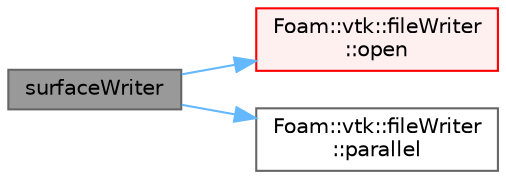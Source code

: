 digraph "surfaceWriter"
{
 // LATEX_PDF_SIZE
  bgcolor="transparent";
  edge [fontname=Helvetica,fontsize=10,labelfontname=Helvetica,labelfontsize=10];
  node [fontname=Helvetica,fontsize=10,shape=box,height=0.2,width=0.4];
  rankdir="LR";
  Node1 [id="Node000001",label="surfaceWriter",height=0.2,width=0.4,color="gray40", fillcolor="grey60", style="filled", fontcolor="black",tooltip=" "];
  Node1 -> Node2 [id="edge1_Node000001_Node000002",color="steelblue1",style="solid",tooltip=" "];
  Node2 [id="Node000002",label="Foam::vtk::fileWriter\l::open",height=0.2,width=0.4,color="red", fillcolor="#FFF0F0", style="filled",URL="$classFoam_1_1vtk_1_1fileWriter.html#afe59614e4ce58b36f554b9063844690c",tooltip=" "];
  Node1 -> Node19 [id="edge2_Node000001_Node000019",color="steelblue1",style="solid",tooltip=" "];
  Node19 [id="Node000019",label="Foam::vtk::fileWriter\l::parallel",height=0.2,width=0.4,color="grey40", fillcolor="white", style="filled",URL="$classFoam_1_1vtk_1_1fileWriter.html#a6f05a67721a0fcef7df4d98458f1f426",tooltip=" "];
}
